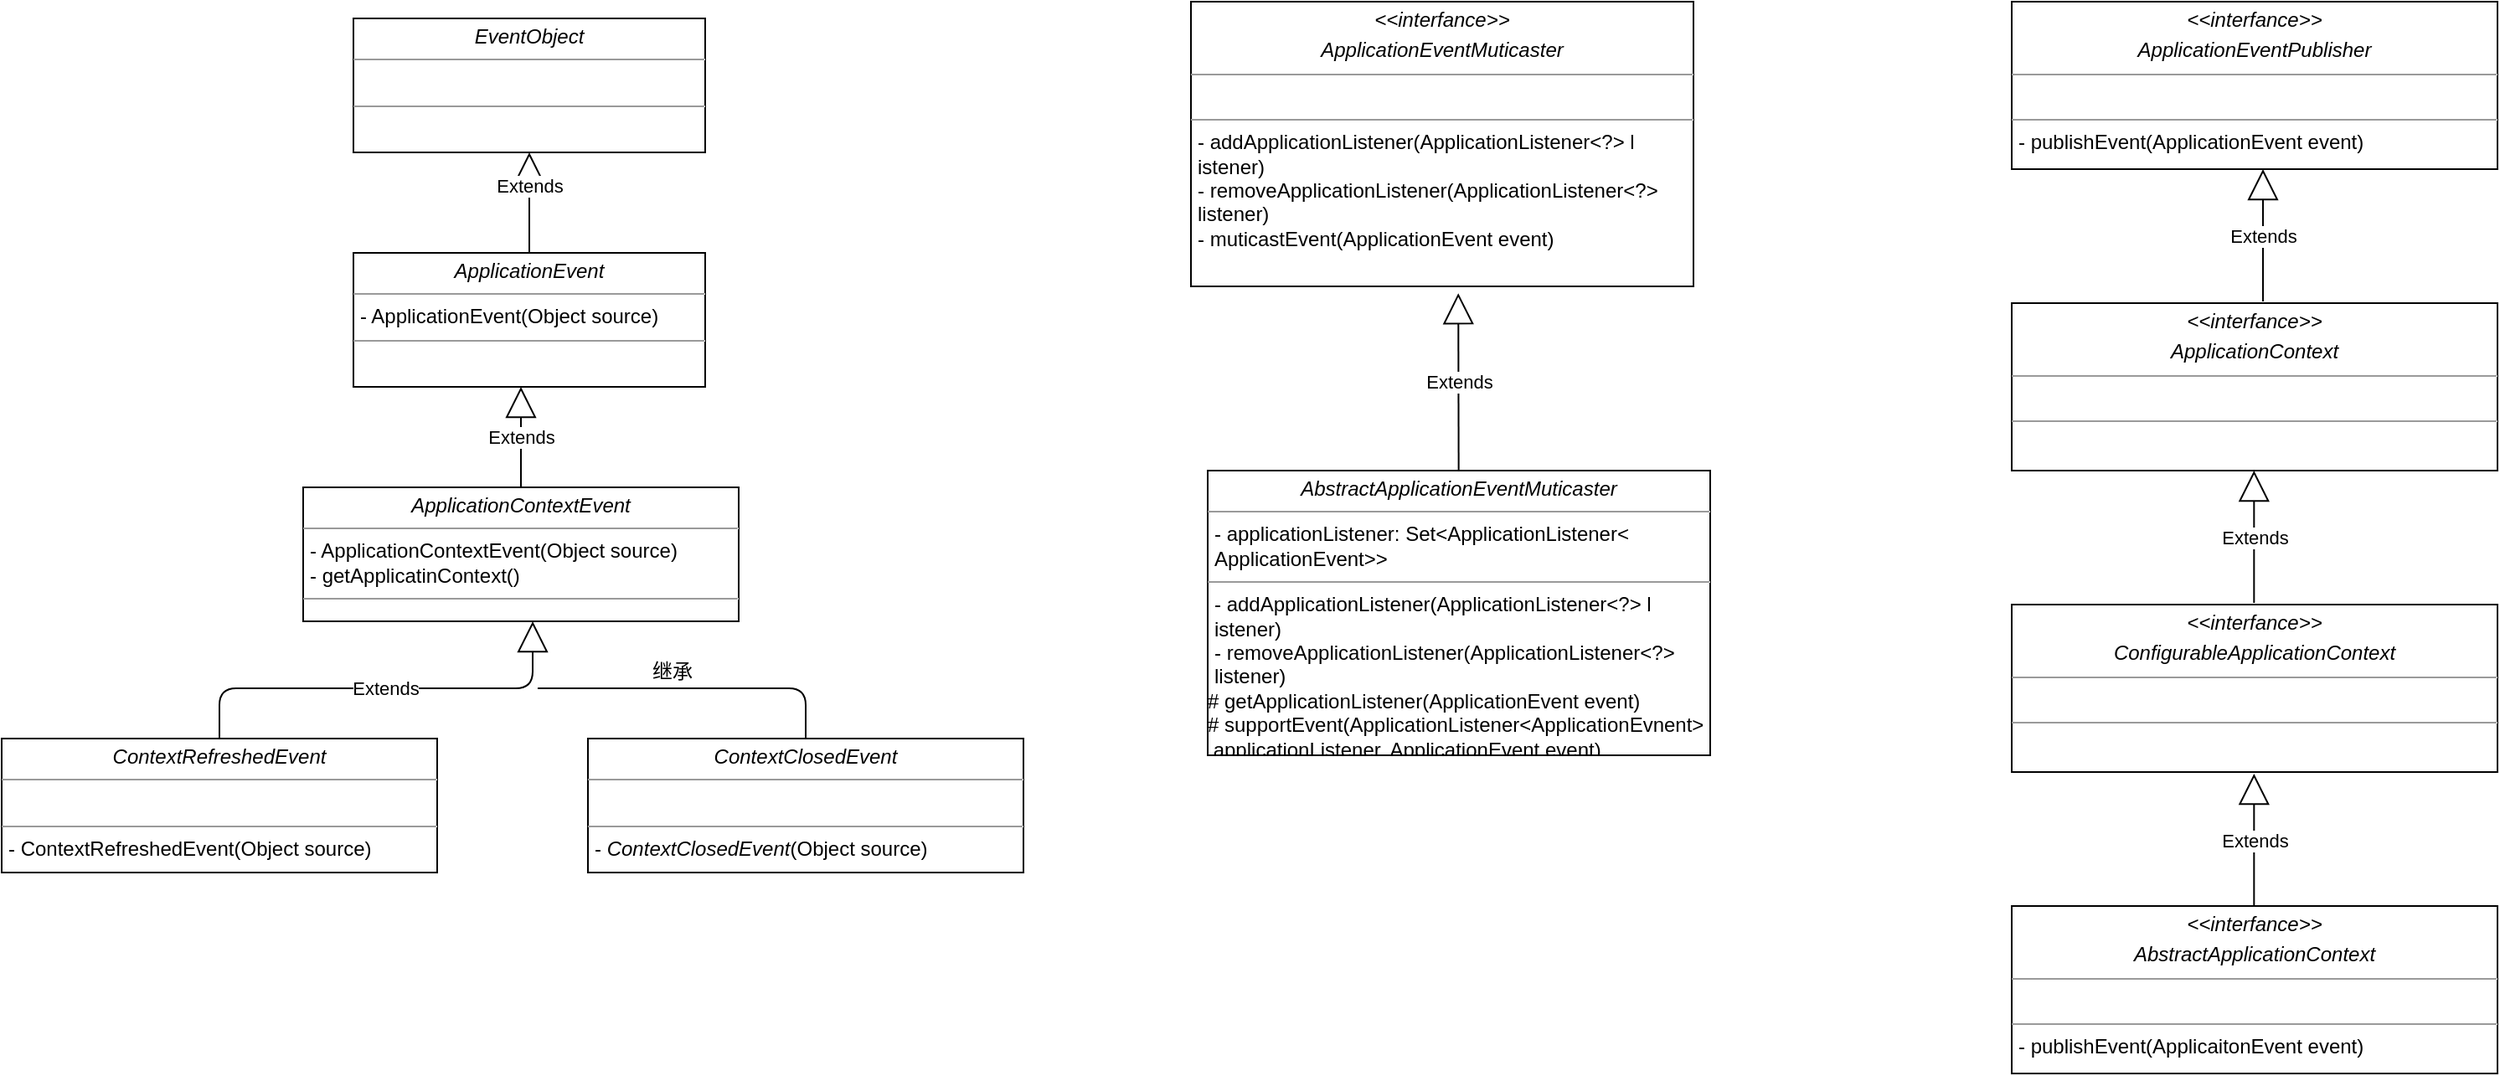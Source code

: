 <mxfile version="15.2.7" type="device"><diagram id="cHtaTGPGpp3cec8dK8Q8" name="第 1 页"><mxGraphModel dx="2249" dy="822" grid="1" gridSize="10" guides="1" tooltips="1" connect="1" arrows="1" fold="1" page="1" pageScale="1" pageWidth="827" pageHeight="1169" math="0" shadow="0"><root><mxCell id="0"/><mxCell id="1" parent="0"/><mxCell id="R5u-6sx6MhyZKsThnoX9-1" value="&lt;p style=&quot;margin: 0px ; margin-top: 4px ; text-align: center&quot;&gt;&lt;i&gt;EventObject&lt;/i&gt;&lt;/p&gt;&lt;hr size=&quot;1&quot;&gt;&lt;p style=&quot;margin: 0px ; margin-left: 4px&quot;&gt;&lt;br&gt;&lt;/p&gt;&lt;hr size=&quot;1&quot;&gt;&lt;p style=&quot;margin: 0px ; margin-left: 4px&quot;&gt;&lt;br&gt;&lt;/p&gt;" style="verticalAlign=top;align=left;overflow=fill;fontSize=12;fontFamily=Helvetica;html=1;" vertex="1" parent="1"><mxGeometry x="80" y="180" width="210" height="80" as="geometry"/></mxCell><mxCell id="R5u-6sx6MhyZKsThnoX9-2" value="&lt;p style=&quot;margin: 0px ; margin-top: 4px ; text-align: center&quot;&gt;&lt;i&gt;ApplicationEvent&lt;/i&gt;&lt;/p&gt;&lt;hr size=&quot;1&quot;&gt;&lt;p style=&quot;margin: 0px ; margin-left: 4px&quot;&gt;- ApplicationEvent(Object source)&lt;/p&gt;&lt;hr size=&quot;1&quot;&gt;&lt;p style=&quot;margin: 0px ; margin-left: 4px&quot;&gt;&lt;br&gt;&lt;/p&gt;" style="verticalAlign=top;align=left;overflow=fill;fontSize=12;fontFamily=Helvetica;html=1;" vertex="1" parent="1"><mxGeometry x="80" y="320" width="210" height="80" as="geometry"/></mxCell><mxCell id="R5u-6sx6MhyZKsThnoX9-3" value="&lt;p style=&quot;margin: 0px ; margin-top: 4px ; text-align: center&quot;&gt;&lt;i&gt;ApplicationContextEvent&lt;/i&gt;&lt;/p&gt;&lt;hr size=&quot;1&quot;&gt;&lt;p style=&quot;margin: 0px ; margin-left: 4px&quot;&gt;- ApplicationContextEvent(Object source)&lt;/p&gt;&lt;p style=&quot;margin: 0px ; margin-left: 4px&quot;&gt;- getApplicatinContext()&lt;/p&gt;&lt;hr size=&quot;1&quot;&gt;&lt;p style=&quot;margin: 0px ; margin-left: 4px&quot;&gt;&lt;br&gt;&lt;/p&gt;" style="verticalAlign=top;align=left;overflow=fill;fontSize=12;fontFamily=Helvetica;html=1;" vertex="1" parent="1"><mxGeometry x="50" y="460" width="260" height="80" as="geometry"/></mxCell><mxCell id="R5u-6sx6MhyZKsThnoX9-5" value="Extends" style="endArrow=block;endSize=16;endFill=0;html=1;exitX=0.5;exitY=0;exitDx=0;exitDy=0;entryX=0.5;entryY=1;entryDx=0;entryDy=0;" edge="1" parent="1" source="R5u-6sx6MhyZKsThnoX9-2" target="R5u-6sx6MhyZKsThnoX9-1"><mxGeometry x="0.333" width="160" relative="1" as="geometry"><mxPoint x="70" y="350" as="sourcePoint"/><mxPoint x="200" y="260" as="targetPoint"/><mxPoint as="offset"/></mxGeometry></mxCell><mxCell id="R5u-6sx6MhyZKsThnoX9-6" value="Extends" style="endArrow=block;endSize=16;endFill=0;html=1;exitX=0.5;exitY=0;exitDx=0;exitDy=0;entryX=0.5;entryY=1;entryDx=0;entryDy=0;" edge="1" parent="1"><mxGeometry width="160" relative="1" as="geometry"><mxPoint x="180" y="460" as="sourcePoint"/><mxPoint x="180" y="400" as="targetPoint"/><mxPoint as="offset"/></mxGeometry></mxCell><mxCell id="R5u-6sx6MhyZKsThnoX9-7" value="&lt;p style=&quot;margin: 0px ; margin-top: 4px ; text-align: center&quot;&gt;&lt;i&gt;ContextRefreshedEvent&lt;/i&gt;&lt;/p&gt;&lt;hr size=&quot;1&quot;&gt;&lt;p style=&quot;margin: 0px ; margin-left: 4px&quot;&gt;&lt;br&gt;&lt;/p&gt;&lt;hr size=&quot;1&quot;&gt;&lt;p style=&quot;margin: 0px ; margin-left: 4px&quot;&gt;- ContextRefreshedEvent(Object source)&lt;/p&gt;" style="verticalAlign=top;align=left;overflow=fill;fontSize=12;fontFamily=Helvetica;html=1;" vertex="1" parent="1"><mxGeometry x="-130" y="610" width="260" height="80" as="geometry"/></mxCell><mxCell id="R5u-6sx6MhyZKsThnoX9-8" value="&lt;p style=&quot;margin: 0px ; margin-top: 4px ; text-align: center&quot;&gt;&lt;i&gt;ContextClosedEvent&lt;/i&gt;&lt;/p&gt;&lt;hr size=&quot;1&quot;&gt;&lt;p style=&quot;margin: 0px ; margin-left: 4px&quot;&gt;&lt;br&gt;&lt;/p&gt;&lt;hr size=&quot;1&quot;&gt;&lt;p style=&quot;margin: 0px ; margin-left: 4px&quot;&gt;-&amp;nbsp;&lt;i style=&quot;text-align: center&quot;&gt;ContextClosedEvent&lt;/i&gt;(Object source)&lt;/p&gt;" style="verticalAlign=top;align=left;overflow=fill;fontSize=12;fontFamily=Helvetica;html=1;" vertex="1" parent="1"><mxGeometry x="220" y="610" width="260" height="80" as="geometry"/></mxCell><mxCell id="R5u-6sx6MhyZKsThnoX9-9" value="Extends" style="endArrow=block;endSize=16;endFill=0;html=1;entryX=0.527;entryY=1;entryDx=0;entryDy=0;entryPerimeter=0;exitX=0.5;exitY=0;exitDx=0;exitDy=0;" edge="1" parent="1" source="R5u-6sx6MhyZKsThnoX9-7" target="R5u-6sx6MhyZKsThnoX9-3"><mxGeometry width="160" relative="1" as="geometry"><mxPoint x="300" y="620" as="sourcePoint"/><mxPoint x="460" y="620" as="targetPoint"/><Array as="points"><mxPoint y="580"/><mxPoint x="187" y="580"/></Array></mxGeometry></mxCell><mxCell id="R5u-6sx6MhyZKsThnoX9-10" value="" style="endArrow=none;html=1;exitX=0.5;exitY=0;exitDx=0;exitDy=0;" edge="1" parent="1" source="R5u-6sx6MhyZKsThnoX9-8"><mxGeometry width="50" height="50" relative="1" as="geometry"><mxPoint x="350" y="650" as="sourcePoint"/><mxPoint x="190" y="580" as="targetPoint"/><Array as="points"><mxPoint x="350" y="580"/><mxPoint x="270" y="580"/></Array></mxGeometry></mxCell><mxCell id="R5u-6sx6MhyZKsThnoX9-11" value="继承" style="text;html=1;align=center;verticalAlign=middle;resizable=0;points=[];autosize=1;strokeColor=none;fillColor=none;" vertex="1" parent="1"><mxGeometry x="250" y="560" width="40" height="20" as="geometry"/></mxCell><mxCell id="R5u-6sx6MhyZKsThnoX9-12" value="&lt;p style=&quot;margin: 0px ; margin-top: 4px ; text-align: center&quot;&gt;&lt;i&gt;&amp;lt;&amp;lt;interfance&amp;gt;&amp;gt;&lt;/i&gt;&lt;/p&gt;&lt;p style=&quot;margin: 0px ; margin-top: 4px ; text-align: center&quot;&gt;&lt;i&gt;ApplicationEventMuticaster&lt;/i&gt;&lt;/p&gt;&lt;hr size=&quot;1&quot;&gt;&lt;p style=&quot;margin: 0px ; margin-left: 4px&quot;&gt;&lt;br&gt;&lt;/p&gt;&lt;hr size=&quot;1&quot;&gt;&lt;p style=&quot;margin: 0px 0px 0px 4px&quot;&gt;- addApplicationListener(ApplicationListener&amp;lt;?&amp;gt; l&lt;/p&gt;&lt;p style=&quot;margin: 0px 0px 0px 4px&quot;&gt;istener)&lt;/p&gt;&lt;p style=&quot;margin: 0px 0px 0px 4px&quot;&gt;- removeApplicationListener(ApplicationListener&amp;lt;?&amp;gt;&amp;nbsp;&lt;/p&gt;&lt;p style=&quot;margin: 0px 0px 0px 4px&quot;&gt;listener)&lt;/p&gt;&lt;p style=&quot;margin: 0px 0px 0px 4px&quot;&gt;- muticastEvent(ApplicationEvent event)&lt;br&gt;&lt;/p&gt;" style="verticalAlign=top;align=left;overflow=fill;fontSize=12;fontFamily=Helvetica;html=1;" vertex="1" parent="1"><mxGeometry x="580" y="170" width="300" height="170" as="geometry"/></mxCell><mxCell id="R5u-6sx6MhyZKsThnoX9-13" value="&lt;p style=&quot;margin: 0px ; margin-top: 4px ; text-align: center&quot;&gt;&lt;i&gt;AbstractApplicationEventMuticaster&lt;/i&gt;&lt;/p&gt;&lt;hr size=&quot;1&quot;&gt;&lt;p style=&quot;margin: 0px ; margin-left: 4px&quot;&gt;- applicationListener: Set&amp;lt;ApplicationListener&amp;lt;&lt;/p&gt;&lt;p style=&quot;margin: 0px ; margin-left: 4px&quot;&gt;ApplicationEvent&amp;gt;&amp;gt;&lt;/p&gt;&lt;hr size=&quot;1&quot;&gt;&lt;p style=&quot;margin: 0px 0px 0px 4px&quot;&gt;- addApplicationListener(ApplicationListener&amp;lt;?&amp;gt; l&lt;/p&gt;&lt;p style=&quot;margin: 0px 0px 0px 4px&quot;&gt;istener)&lt;/p&gt;&lt;p style=&quot;margin: 0px 0px 0px 4px&quot;&gt;- removeApplicationListener(ApplicationListener&amp;lt;?&amp;gt;&amp;nbsp;&lt;/p&gt;&lt;p style=&quot;margin: 0px 0px 0px 4px&quot;&gt;listener)&lt;/p&gt;&lt;div&gt;# getApplicationListener(ApplicationEvent event)&lt;/div&gt;&lt;div&gt;# supportEvent(ApplicationListener&amp;lt;ApplicationEvnent&amp;gt;&lt;/div&gt;&lt;div&gt;&amp;nbsp;applicationListener, ApplicationEvent event)&lt;/div&gt;" style="verticalAlign=top;align=left;overflow=fill;fontSize=12;fontFamily=Helvetica;html=1;" vertex="1" parent="1"><mxGeometry x="590" y="450" width="300" height="170" as="geometry"/></mxCell><mxCell id="R5u-6sx6MhyZKsThnoX9-14" value="Extends" style="endArrow=block;endSize=16;endFill=0;html=1;entryX=0.532;entryY=1.024;entryDx=0;entryDy=0;entryPerimeter=0;" edge="1" parent="1" source="R5u-6sx6MhyZKsThnoX9-13" target="R5u-6sx6MhyZKsThnoX9-12"><mxGeometry width="160" relative="1" as="geometry"><mxPoint x="570" y="340" as="sourcePoint"/><mxPoint x="730" y="340" as="targetPoint"/></mxGeometry></mxCell><mxCell id="R5u-6sx6MhyZKsThnoX9-15" value="&lt;p style=&quot;margin: 0px ; margin-top: 4px ; text-align: center&quot;&gt;&lt;i&gt;&amp;lt;&amp;lt;interfance&amp;gt;&amp;gt;&lt;/i&gt;&lt;/p&gt;&lt;p style=&quot;margin: 0px ; margin-top: 4px ; text-align: center&quot;&gt;&lt;i&gt;ApplicationEventPublisher&lt;/i&gt;&lt;/p&gt;&lt;hr size=&quot;1&quot;&gt;&lt;p style=&quot;margin: 0px ; margin-left: 4px&quot;&gt;&lt;br&gt;&lt;/p&gt;&lt;hr size=&quot;1&quot;&gt;&lt;p style=&quot;margin: 0px 0px 0px 4px&quot;&gt;- publishEvent(ApplicationEvent event)&lt;/p&gt;" style="verticalAlign=top;align=left;overflow=fill;fontSize=12;fontFamily=Helvetica;html=1;" vertex="1" parent="1"><mxGeometry x="1070" y="170" width="290" height="100" as="geometry"/></mxCell><mxCell id="R5u-6sx6MhyZKsThnoX9-16" value="&lt;p style=&quot;margin: 0px ; margin-top: 4px ; text-align: center&quot;&gt;&lt;i&gt;&amp;lt;&amp;lt;interfance&amp;gt;&amp;gt;&lt;/i&gt;&lt;/p&gt;&lt;p style=&quot;margin: 0px ; margin-top: 4px ; text-align: center&quot;&gt;&lt;i&gt;ApplicationContext&lt;/i&gt;&lt;/p&gt;&lt;hr size=&quot;1&quot;&gt;&lt;p style=&quot;margin: 0px ; margin-left: 4px&quot;&gt;&lt;br&gt;&lt;/p&gt;&lt;hr size=&quot;1&quot;&gt;&lt;p style=&quot;margin: 0px 0px 0px 4px&quot;&gt;&lt;br&gt;&lt;/p&gt;" style="verticalAlign=top;align=left;overflow=fill;fontSize=12;fontFamily=Helvetica;html=1;" vertex="1" parent="1"><mxGeometry x="1070" y="350" width="290" height="100" as="geometry"/></mxCell><mxCell id="R5u-6sx6MhyZKsThnoX9-17" value="&lt;p style=&quot;margin: 0px ; margin-top: 4px ; text-align: center&quot;&gt;&lt;i&gt;&amp;lt;&amp;lt;interfance&amp;gt;&amp;gt;&lt;/i&gt;&lt;/p&gt;&lt;p style=&quot;margin: 0px ; margin-top: 4px ; text-align: center&quot;&gt;&lt;i&gt;ConfigurableApplicationContext&lt;/i&gt;&lt;/p&gt;&lt;hr size=&quot;1&quot;&gt;&lt;p style=&quot;margin: 0px ; margin-left: 4px&quot;&gt;&lt;br&gt;&lt;/p&gt;&lt;hr size=&quot;1&quot;&gt;&lt;p style=&quot;margin: 0px 0px 0px 4px&quot;&gt;&lt;br&gt;&lt;/p&gt;" style="verticalAlign=top;align=left;overflow=fill;fontSize=12;fontFamily=Helvetica;html=1;" vertex="1" parent="1"><mxGeometry x="1070" y="530" width="290" height="100" as="geometry"/></mxCell><mxCell id="R5u-6sx6MhyZKsThnoX9-18" value="&lt;p style=&quot;margin: 0px ; margin-top: 4px ; text-align: center&quot;&gt;&lt;i&gt;&amp;lt;&amp;lt;interfance&amp;gt;&amp;gt;&lt;/i&gt;&lt;/p&gt;&lt;p style=&quot;margin: 0px ; margin-top: 4px ; text-align: center&quot;&gt;&lt;i&gt;AbstractApplicationContext&lt;/i&gt;&lt;/p&gt;&lt;hr size=&quot;1&quot;&gt;&lt;p style=&quot;margin: 0px ; margin-left: 4px&quot;&gt;&lt;br&gt;&lt;/p&gt;&lt;hr size=&quot;1&quot;&gt;&lt;p style=&quot;margin: 0px 0px 0px 4px&quot;&gt;- publishEvent(ApplicaitonEvent event)&lt;/p&gt;" style="verticalAlign=top;align=left;overflow=fill;fontSize=12;fontFamily=Helvetica;html=1;" vertex="1" parent="1"><mxGeometry x="1070" y="710" width="290" height="100" as="geometry"/></mxCell><mxCell id="R5u-6sx6MhyZKsThnoX9-19" value="Extends" style="endArrow=block;endSize=16;endFill=0;html=1;" edge="1" parent="1"><mxGeometry width="160" relative="1" as="geometry"><mxPoint x="1220" y="349" as="sourcePoint"/><mxPoint x="1220" y="270" as="targetPoint"/></mxGeometry></mxCell><mxCell id="R5u-6sx6MhyZKsThnoX9-22" value="Extends" style="endArrow=block;endSize=16;endFill=0;html=1;" edge="1" parent="1"><mxGeometry width="160" relative="1" as="geometry"><mxPoint x="1214.66" y="529.0" as="sourcePoint"/><mxPoint x="1214.66" y="450.0" as="targetPoint"/></mxGeometry></mxCell><mxCell id="R5u-6sx6MhyZKsThnoX9-23" value="Extends" style="endArrow=block;endSize=16;endFill=0;html=1;" edge="1" parent="1"><mxGeometry width="160" relative="1" as="geometry"><mxPoint x="1214.66" y="710.0" as="sourcePoint"/><mxPoint x="1214.66" y="631.0" as="targetPoint"/></mxGeometry></mxCell></root></mxGraphModel></diagram></mxfile>